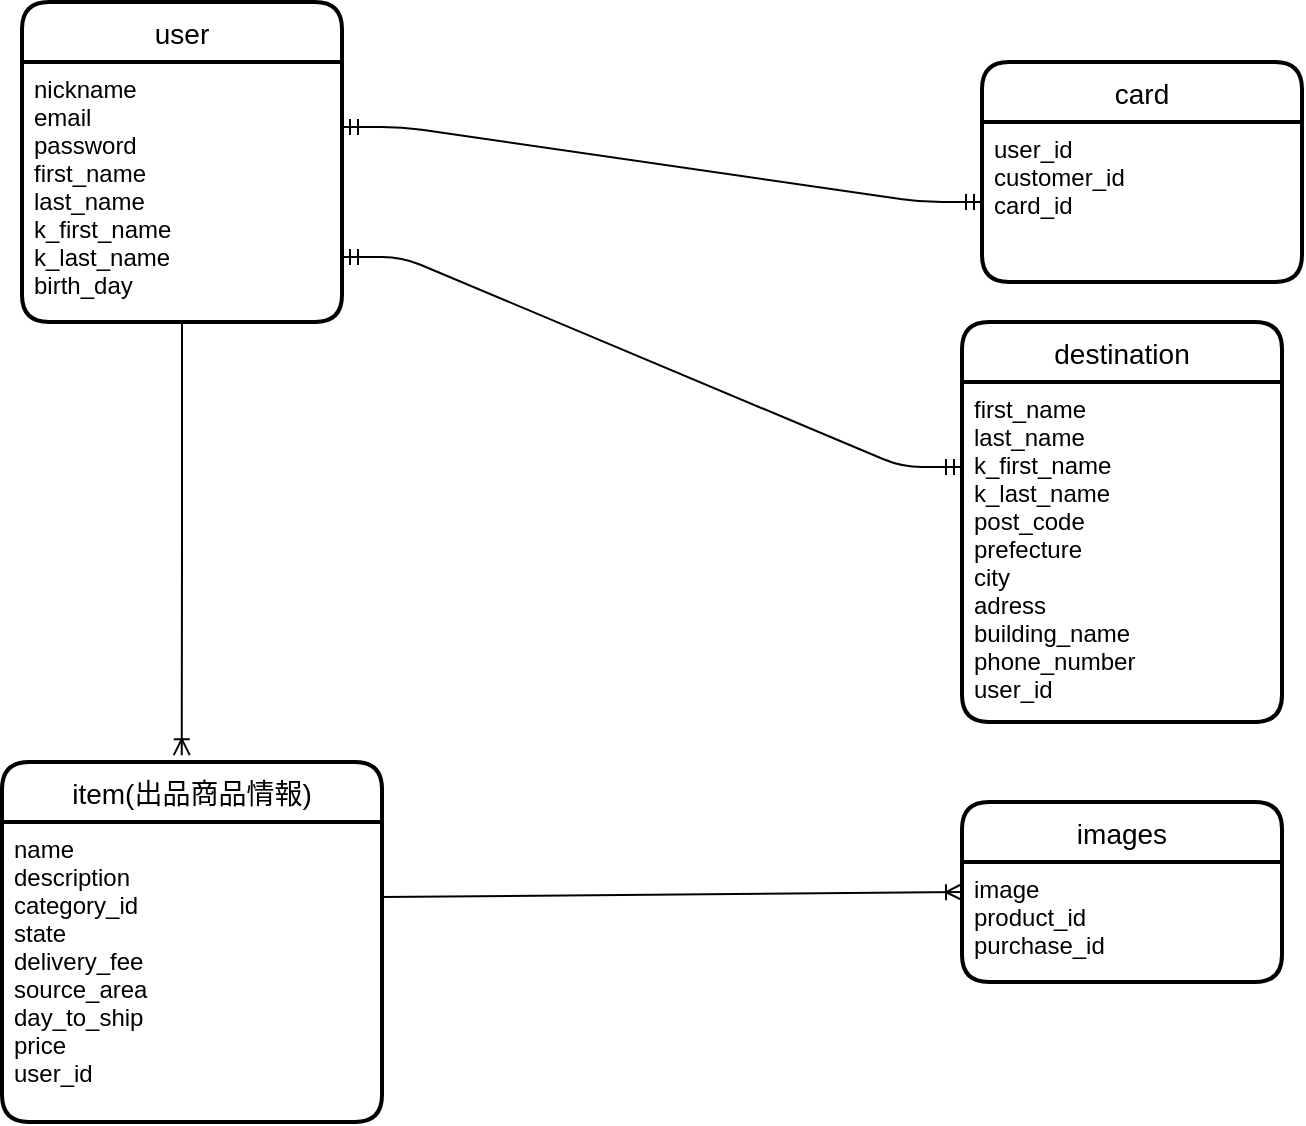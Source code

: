 <mxfile version="13.10.0" type="embed">
    <diagram id="-hCbjRT0aMK1ETa7gHFm" name="ページ1">
        <mxGraphModel dx="701" dy="1692" grid="1" gridSize="10" guides="1" tooltips="1" connect="1" arrows="1" fold="1" page="1" pageScale="1" pageWidth="850" pageHeight="1100" math="0" shadow="0">
            <root>
                <mxCell id="0"/>
                <mxCell id="1" parent="0"/>
                <mxCell id="137" value="destination" style="swimlane;childLayout=stackLayout;horizontal=1;startSize=30;horizontalStack=0;rounded=1;fontSize=14;fontStyle=0;strokeWidth=2;resizeParent=0;resizeLast=1;shadow=0;dashed=0;align=center;" vertex="1" parent="1">
                    <mxGeometry x="500" y="130" width="160" height="200" as="geometry"/>
                </mxCell>
                <mxCell id="138" value="first_name&#10;last_name&#10;k_first_name&#10;k_last_name&#10;post_code&#10;prefecture&#10;city&#10;adress&#10;building_name&#10;phone_number&#10;user_id" style="align=left;strokeColor=none;fillColor=none;spacingLeft=4;fontSize=12;verticalAlign=top;resizable=0;rotatable=0;part=1;" vertex="1" parent="137">
                    <mxGeometry y="30" width="160" height="170" as="geometry"/>
                </mxCell>
                <mxCell id="139" value="user" style="swimlane;childLayout=stackLayout;horizontal=1;startSize=30;horizontalStack=0;rounded=1;fontSize=14;fontStyle=0;strokeWidth=2;resizeParent=0;resizeLast=1;shadow=0;dashed=0;align=center;" vertex="1" parent="1">
                    <mxGeometry x="30" y="-30" width="160" height="160" as="geometry"/>
                </mxCell>
                <mxCell id="140" value="nickname&#10;email&#10;password&#10;first_name&#10;last_name&#10;k_first_name&#10;k_last_name&#10;birth_day&#10;&#10;" style="align=left;strokeColor=none;fillColor=none;spacingLeft=4;fontSize=12;verticalAlign=top;resizable=0;rotatable=0;part=1;" vertex="1" parent="139">
                    <mxGeometry y="30" width="160" height="130" as="geometry"/>
                </mxCell>
                <mxCell id="142" value="images" style="swimlane;childLayout=stackLayout;horizontal=1;startSize=30;horizontalStack=0;rounded=1;fontSize=14;fontStyle=0;strokeWidth=2;resizeParent=0;resizeLast=1;shadow=0;dashed=0;align=center;" vertex="1" parent="1">
                    <mxGeometry x="500" y="370" width="160" height="90" as="geometry"/>
                </mxCell>
                <mxCell id="143" value="image&#10;product_id&#10;purchase_id" style="align=left;strokeColor=none;fillColor=none;spacingLeft=4;fontSize=12;verticalAlign=top;resizable=0;rotatable=0;part=1;" vertex="1" parent="142">
                    <mxGeometry y="30" width="160" height="60" as="geometry"/>
                </mxCell>
                <mxCell id="145" value="item(出品商品情報)" style="swimlane;childLayout=stackLayout;horizontal=1;startSize=30;horizontalStack=0;rounded=1;fontSize=14;fontStyle=0;strokeWidth=2;resizeParent=0;resizeLast=1;shadow=0;dashed=0;align=center;" vertex="1" parent="1">
                    <mxGeometry x="20" y="350" width="190" height="180" as="geometry"/>
                </mxCell>
                <mxCell id="146" value="name&#10;description&#10;category_id&#10;state&#10;delivery_fee&#10;source_area&#10;day_to_ship&#10;price&#10;user_id&#10;&#10;" style="align=left;strokeColor=none;fillColor=none;spacingLeft=4;fontSize=12;verticalAlign=top;resizable=0;rotatable=0;part=1;" vertex="1" parent="145">
                    <mxGeometry y="30" width="190" height="150" as="geometry"/>
                </mxCell>
                <mxCell id="147" value="card" style="swimlane;childLayout=stackLayout;horizontal=1;startSize=30;horizontalStack=0;rounded=1;fontSize=14;fontStyle=0;strokeWidth=2;resizeParent=0;resizeLast=1;shadow=0;dashed=0;align=center;" vertex="1" parent="1">
                    <mxGeometry x="510" width="160" height="110" as="geometry"/>
                </mxCell>
                <mxCell id="148" value="user_id&#10;customer_id&#10;card_id" style="align=left;strokeColor=none;fillColor=none;spacingLeft=4;fontSize=12;verticalAlign=top;resizable=0;rotatable=0;part=1;" vertex="1" parent="147">
                    <mxGeometry y="30" width="160" height="80" as="geometry"/>
                </mxCell>
                <mxCell id="149" value="" style="edgeStyle=entityRelationEdgeStyle;fontSize=12;html=1;endArrow=ERmandOne;startArrow=ERmandOne;entryX=0;entryY=0.25;entryDx=0;entryDy=0;exitX=1;exitY=0.75;exitDx=0;exitDy=0;" edge="1" parent="1" source="140" target="138">
                    <mxGeometry width="100" height="100" relative="1" as="geometry">
                        <mxPoint x="210.0" y="160.0" as="sourcePoint"/>
                        <mxPoint x="330" y="100" as="targetPoint"/>
                    </mxGeometry>
                </mxCell>
                <mxCell id="150" value="" style="edgeStyle=entityRelationEdgeStyle;fontSize=12;html=1;endArrow=ERmandOne;startArrow=ERmandOne;entryX=0;entryY=0.5;entryDx=0;entryDy=0;exitX=1;exitY=0.25;exitDx=0;exitDy=0;" edge="1" parent="1" source="140" target="148">
                    <mxGeometry width="100" height="100" relative="1" as="geometry">
                        <mxPoint x="210" y="60" as="sourcePoint"/>
                        <mxPoint x="270" y="60" as="targetPoint"/>
                    </mxGeometry>
                </mxCell>
                <mxCell id="162" value="" style="edgeStyle=orthogonalEdgeStyle;fontSize=12;html=1;endArrow=ERoneToMany;entryX=0.473;entryY=-0.019;entryDx=0;entryDy=0;entryPerimeter=0;exitX=0.5;exitY=1;exitDx=0;exitDy=0;" edge="1" parent="1" source="139" target="145">
                    <mxGeometry width="100" height="100" relative="1" as="geometry">
                        <mxPoint x="290" y="290" as="sourcePoint"/>
                        <mxPoint x="360" y="230" as="targetPoint"/>
                    </mxGeometry>
                </mxCell>
                <mxCell id="163" value="" style="fontSize=12;html=1;endArrow=ERoneToMany;entryX=0;entryY=0.25;entryDx=0;entryDy=0;exitX=1;exitY=0.25;exitDx=0;exitDy=0;" edge="1" parent="1" source="146" target="143">
                    <mxGeometry width="100" height="100" relative="1" as="geometry">
                        <mxPoint x="425" y="440" as="sourcePoint"/>
                        <mxPoint x="525" y="340" as="targetPoint"/>
                    </mxGeometry>
                </mxCell>
            </root>
        </mxGraphModel>
    </diagram>
</mxfile>